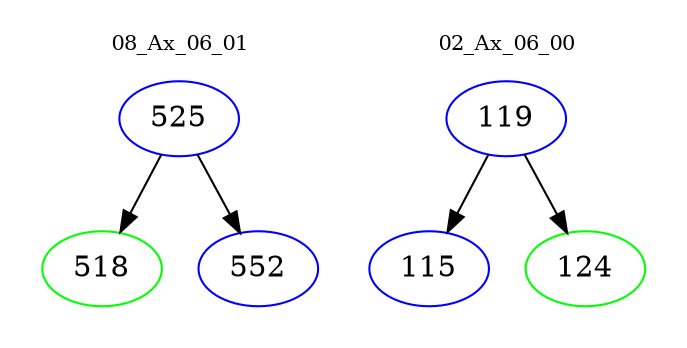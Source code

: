 digraph{
subgraph cluster_0 {
color = white
label = "08_Ax_06_01";
fontsize=10;
T0_525 [label="525", color="blue"]
T0_525 -> T0_518 [color="black"]
T0_518 [label="518", color="green"]
T0_525 -> T0_552 [color="black"]
T0_552 [label="552", color="blue"]
}
subgraph cluster_1 {
color = white
label = "02_Ax_06_00";
fontsize=10;
T1_119 [label="119", color="blue"]
T1_119 -> T1_115 [color="black"]
T1_115 [label="115", color="blue"]
T1_119 -> T1_124 [color="black"]
T1_124 [label="124", color="green"]
}
}
